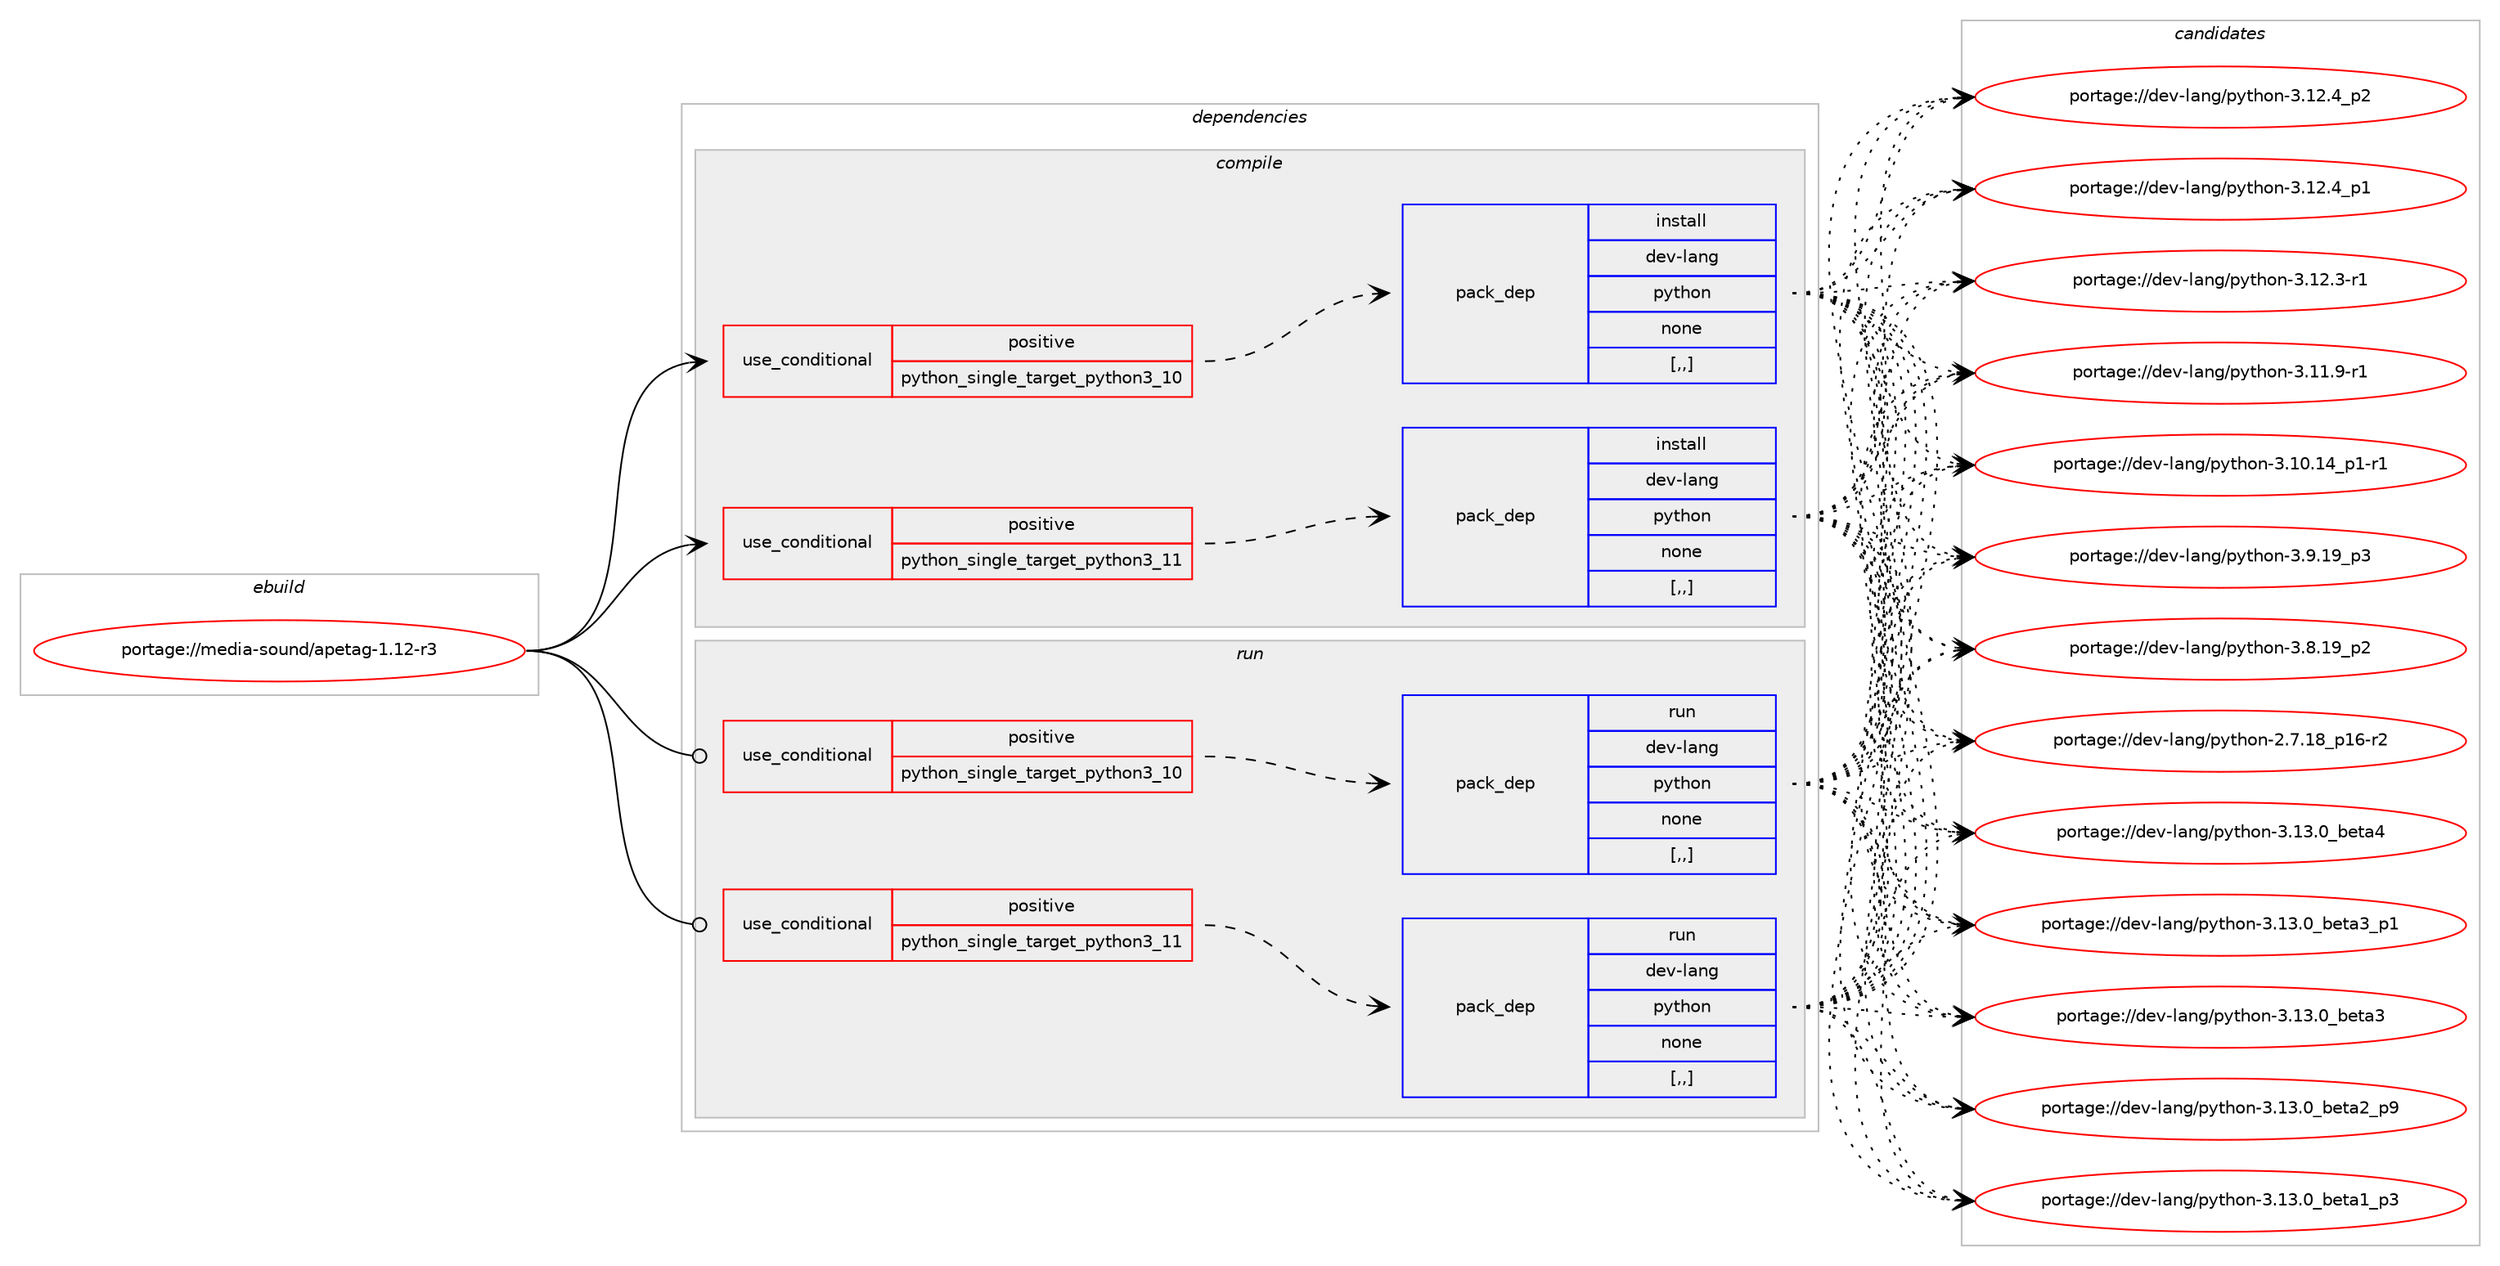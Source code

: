 digraph prolog {

# *************
# Graph options
# *************

newrank=true;
concentrate=true;
compound=true;
graph [rankdir=LR,fontname=Helvetica,fontsize=10,ranksep=1.5];#, ranksep=2.5, nodesep=0.2];
edge  [arrowhead=vee];
node  [fontname=Helvetica,fontsize=10];

# **********
# The ebuild
# **********

subgraph cluster_leftcol {
color=gray;
label=<<i>ebuild</i>>;
id [label="portage://media-sound/apetag-1.12-r3", color=red, width=4, href="../media-sound/apetag-1.12-r3.svg"];
}

# ****************
# The dependencies
# ****************

subgraph cluster_midcol {
color=gray;
label=<<i>dependencies</i>>;
subgraph cluster_compile {
fillcolor="#eeeeee";
style=filled;
label=<<i>compile</i>>;
subgraph cond78745 {
dependency311264 [label=<<TABLE BORDER="0" CELLBORDER="1" CELLSPACING="0" CELLPADDING="4"><TR><TD ROWSPAN="3" CELLPADDING="10">use_conditional</TD></TR><TR><TD>positive</TD></TR><TR><TD>python_single_target_python3_10</TD></TR></TABLE>>, shape=none, color=red];
subgraph pack230101 {
dependency311265 [label=<<TABLE BORDER="0" CELLBORDER="1" CELLSPACING="0" CELLPADDING="4" WIDTH="220"><TR><TD ROWSPAN="6" CELLPADDING="30">pack_dep</TD></TR><TR><TD WIDTH="110">install</TD></TR><TR><TD>dev-lang</TD></TR><TR><TD>python</TD></TR><TR><TD>none</TD></TR><TR><TD>[,,]</TD></TR></TABLE>>, shape=none, color=blue];
}
dependency311264:e -> dependency311265:w [weight=20,style="dashed",arrowhead="vee"];
}
id:e -> dependency311264:w [weight=20,style="solid",arrowhead="vee"];
subgraph cond78746 {
dependency311266 [label=<<TABLE BORDER="0" CELLBORDER="1" CELLSPACING="0" CELLPADDING="4"><TR><TD ROWSPAN="3" CELLPADDING="10">use_conditional</TD></TR><TR><TD>positive</TD></TR><TR><TD>python_single_target_python3_11</TD></TR></TABLE>>, shape=none, color=red];
subgraph pack230102 {
dependency311267 [label=<<TABLE BORDER="0" CELLBORDER="1" CELLSPACING="0" CELLPADDING="4" WIDTH="220"><TR><TD ROWSPAN="6" CELLPADDING="30">pack_dep</TD></TR><TR><TD WIDTH="110">install</TD></TR><TR><TD>dev-lang</TD></TR><TR><TD>python</TD></TR><TR><TD>none</TD></TR><TR><TD>[,,]</TD></TR></TABLE>>, shape=none, color=blue];
}
dependency311266:e -> dependency311267:w [weight=20,style="dashed",arrowhead="vee"];
}
id:e -> dependency311266:w [weight=20,style="solid",arrowhead="vee"];
}
subgraph cluster_compileandrun {
fillcolor="#eeeeee";
style=filled;
label=<<i>compile and run</i>>;
}
subgraph cluster_run {
fillcolor="#eeeeee";
style=filled;
label=<<i>run</i>>;
subgraph cond78747 {
dependency311268 [label=<<TABLE BORDER="0" CELLBORDER="1" CELLSPACING="0" CELLPADDING="4"><TR><TD ROWSPAN="3" CELLPADDING="10">use_conditional</TD></TR><TR><TD>positive</TD></TR><TR><TD>python_single_target_python3_10</TD></TR></TABLE>>, shape=none, color=red];
subgraph pack230103 {
dependency311269 [label=<<TABLE BORDER="0" CELLBORDER="1" CELLSPACING="0" CELLPADDING="4" WIDTH="220"><TR><TD ROWSPAN="6" CELLPADDING="30">pack_dep</TD></TR><TR><TD WIDTH="110">run</TD></TR><TR><TD>dev-lang</TD></TR><TR><TD>python</TD></TR><TR><TD>none</TD></TR><TR><TD>[,,]</TD></TR></TABLE>>, shape=none, color=blue];
}
dependency311268:e -> dependency311269:w [weight=20,style="dashed",arrowhead="vee"];
}
id:e -> dependency311268:w [weight=20,style="solid",arrowhead="odot"];
subgraph cond78748 {
dependency311270 [label=<<TABLE BORDER="0" CELLBORDER="1" CELLSPACING="0" CELLPADDING="4"><TR><TD ROWSPAN="3" CELLPADDING="10">use_conditional</TD></TR><TR><TD>positive</TD></TR><TR><TD>python_single_target_python3_11</TD></TR></TABLE>>, shape=none, color=red];
subgraph pack230104 {
dependency311271 [label=<<TABLE BORDER="0" CELLBORDER="1" CELLSPACING="0" CELLPADDING="4" WIDTH="220"><TR><TD ROWSPAN="6" CELLPADDING="30">pack_dep</TD></TR><TR><TD WIDTH="110">run</TD></TR><TR><TD>dev-lang</TD></TR><TR><TD>python</TD></TR><TR><TD>none</TD></TR><TR><TD>[,,]</TD></TR></TABLE>>, shape=none, color=blue];
}
dependency311270:e -> dependency311271:w [weight=20,style="dashed",arrowhead="vee"];
}
id:e -> dependency311270:w [weight=20,style="solid",arrowhead="odot"];
}
}

# **************
# The candidates
# **************

subgraph cluster_choices {
rank=same;
color=gray;
label=<<i>candidates</i>>;

subgraph choice230101 {
color=black;
nodesep=1;
choice1001011184510897110103471121211161041111104551464951464895981011169752 [label="portage://dev-lang/python-3.13.0_beta4", color=red, width=4,href="../dev-lang/python-3.13.0_beta4.svg"];
choice10010111845108971101034711212111610411111045514649514648959810111697519511249 [label="portage://dev-lang/python-3.13.0_beta3_p1", color=red, width=4,href="../dev-lang/python-3.13.0_beta3_p1.svg"];
choice1001011184510897110103471121211161041111104551464951464895981011169751 [label="portage://dev-lang/python-3.13.0_beta3", color=red, width=4,href="../dev-lang/python-3.13.0_beta3.svg"];
choice10010111845108971101034711212111610411111045514649514648959810111697509511257 [label="portage://dev-lang/python-3.13.0_beta2_p9", color=red, width=4,href="../dev-lang/python-3.13.0_beta2_p9.svg"];
choice10010111845108971101034711212111610411111045514649514648959810111697499511251 [label="portage://dev-lang/python-3.13.0_beta1_p3", color=red, width=4,href="../dev-lang/python-3.13.0_beta1_p3.svg"];
choice100101118451089711010347112121116104111110455146495046529511250 [label="portage://dev-lang/python-3.12.4_p2", color=red, width=4,href="../dev-lang/python-3.12.4_p2.svg"];
choice100101118451089711010347112121116104111110455146495046529511249 [label="portage://dev-lang/python-3.12.4_p1", color=red, width=4,href="../dev-lang/python-3.12.4_p1.svg"];
choice100101118451089711010347112121116104111110455146495046514511449 [label="portage://dev-lang/python-3.12.3-r1", color=red, width=4,href="../dev-lang/python-3.12.3-r1.svg"];
choice100101118451089711010347112121116104111110455146494946574511449 [label="portage://dev-lang/python-3.11.9-r1", color=red, width=4,href="../dev-lang/python-3.11.9-r1.svg"];
choice100101118451089711010347112121116104111110455146494846495295112494511449 [label="portage://dev-lang/python-3.10.14_p1-r1", color=red, width=4,href="../dev-lang/python-3.10.14_p1-r1.svg"];
choice100101118451089711010347112121116104111110455146574649579511251 [label="portage://dev-lang/python-3.9.19_p3", color=red, width=4,href="../dev-lang/python-3.9.19_p3.svg"];
choice100101118451089711010347112121116104111110455146564649579511250 [label="portage://dev-lang/python-3.8.19_p2", color=red, width=4,href="../dev-lang/python-3.8.19_p2.svg"];
choice100101118451089711010347112121116104111110455046554649569511249544511450 [label="portage://dev-lang/python-2.7.18_p16-r2", color=red, width=4,href="../dev-lang/python-2.7.18_p16-r2.svg"];
dependency311265:e -> choice1001011184510897110103471121211161041111104551464951464895981011169752:w [style=dotted,weight="100"];
dependency311265:e -> choice10010111845108971101034711212111610411111045514649514648959810111697519511249:w [style=dotted,weight="100"];
dependency311265:e -> choice1001011184510897110103471121211161041111104551464951464895981011169751:w [style=dotted,weight="100"];
dependency311265:e -> choice10010111845108971101034711212111610411111045514649514648959810111697509511257:w [style=dotted,weight="100"];
dependency311265:e -> choice10010111845108971101034711212111610411111045514649514648959810111697499511251:w [style=dotted,weight="100"];
dependency311265:e -> choice100101118451089711010347112121116104111110455146495046529511250:w [style=dotted,weight="100"];
dependency311265:e -> choice100101118451089711010347112121116104111110455146495046529511249:w [style=dotted,weight="100"];
dependency311265:e -> choice100101118451089711010347112121116104111110455146495046514511449:w [style=dotted,weight="100"];
dependency311265:e -> choice100101118451089711010347112121116104111110455146494946574511449:w [style=dotted,weight="100"];
dependency311265:e -> choice100101118451089711010347112121116104111110455146494846495295112494511449:w [style=dotted,weight="100"];
dependency311265:e -> choice100101118451089711010347112121116104111110455146574649579511251:w [style=dotted,weight="100"];
dependency311265:e -> choice100101118451089711010347112121116104111110455146564649579511250:w [style=dotted,weight="100"];
dependency311265:e -> choice100101118451089711010347112121116104111110455046554649569511249544511450:w [style=dotted,weight="100"];
}
subgraph choice230102 {
color=black;
nodesep=1;
choice1001011184510897110103471121211161041111104551464951464895981011169752 [label="portage://dev-lang/python-3.13.0_beta4", color=red, width=4,href="../dev-lang/python-3.13.0_beta4.svg"];
choice10010111845108971101034711212111610411111045514649514648959810111697519511249 [label="portage://dev-lang/python-3.13.0_beta3_p1", color=red, width=4,href="../dev-lang/python-3.13.0_beta3_p1.svg"];
choice1001011184510897110103471121211161041111104551464951464895981011169751 [label="portage://dev-lang/python-3.13.0_beta3", color=red, width=4,href="../dev-lang/python-3.13.0_beta3.svg"];
choice10010111845108971101034711212111610411111045514649514648959810111697509511257 [label="portage://dev-lang/python-3.13.0_beta2_p9", color=red, width=4,href="../dev-lang/python-3.13.0_beta2_p9.svg"];
choice10010111845108971101034711212111610411111045514649514648959810111697499511251 [label="portage://dev-lang/python-3.13.0_beta1_p3", color=red, width=4,href="../dev-lang/python-3.13.0_beta1_p3.svg"];
choice100101118451089711010347112121116104111110455146495046529511250 [label="portage://dev-lang/python-3.12.4_p2", color=red, width=4,href="../dev-lang/python-3.12.4_p2.svg"];
choice100101118451089711010347112121116104111110455146495046529511249 [label="portage://dev-lang/python-3.12.4_p1", color=red, width=4,href="../dev-lang/python-3.12.4_p1.svg"];
choice100101118451089711010347112121116104111110455146495046514511449 [label="portage://dev-lang/python-3.12.3-r1", color=red, width=4,href="../dev-lang/python-3.12.3-r1.svg"];
choice100101118451089711010347112121116104111110455146494946574511449 [label="portage://dev-lang/python-3.11.9-r1", color=red, width=4,href="../dev-lang/python-3.11.9-r1.svg"];
choice100101118451089711010347112121116104111110455146494846495295112494511449 [label="portage://dev-lang/python-3.10.14_p1-r1", color=red, width=4,href="../dev-lang/python-3.10.14_p1-r1.svg"];
choice100101118451089711010347112121116104111110455146574649579511251 [label="portage://dev-lang/python-3.9.19_p3", color=red, width=4,href="../dev-lang/python-3.9.19_p3.svg"];
choice100101118451089711010347112121116104111110455146564649579511250 [label="portage://dev-lang/python-3.8.19_p2", color=red, width=4,href="../dev-lang/python-3.8.19_p2.svg"];
choice100101118451089711010347112121116104111110455046554649569511249544511450 [label="portage://dev-lang/python-2.7.18_p16-r2", color=red, width=4,href="../dev-lang/python-2.7.18_p16-r2.svg"];
dependency311267:e -> choice1001011184510897110103471121211161041111104551464951464895981011169752:w [style=dotted,weight="100"];
dependency311267:e -> choice10010111845108971101034711212111610411111045514649514648959810111697519511249:w [style=dotted,weight="100"];
dependency311267:e -> choice1001011184510897110103471121211161041111104551464951464895981011169751:w [style=dotted,weight="100"];
dependency311267:e -> choice10010111845108971101034711212111610411111045514649514648959810111697509511257:w [style=dotted,weight="100"];
dependency311267:e -> choice10010111845108971101034711212111610411111045514649514648959810111697499511251:w [style=dotted,weight="100"];
dependency311267:e -> choice100101118451089711010347112121116104111110455146495046529511250:w [style=dotted,weight="100"];
dependency311267:e -> choice100101118451089711010347112121116104111110455146495046529511249:w [style=dotted,weight="100"];
dependency311267:e -> choice100101118451089711010347112121116104111110455146495046514511449:w [style=dotted,weight="100"];
dependency311267:e -> choice100101118451089711010347112121116104111110455146494946574511449:w [style=dotted,weight="100"];
dependency311267:e -> choice100101118451089711010347112121116104111110455146494846495295112494511449:w [style=dotted,weight="100"];
dependency311267:e -> choice100101118451089711010347112121116104111110455146574649579511251:w [style=dotted,weight="100"];
dependency311267:e -> choice100101118451089711010347112121116104111110455146564649579511250:w [style=dotted,weight="100"];
dependency311267:e -> choice100101118451089711010347112121116104111110455046554649569511249544511450:w [style=dotted,weight="100"];
}
subgraph choice230103 {
color=black;
nodesep=1;
choice1001011184510897110103471121211161041111104551464951464895981011169752 [label="portage://dev-lang/python-3.13.0_beta4", color=red, width=4,href="../dev-lang/python-3.13.0_beta4.svg"];
choice10010111845108971101034711212111610411111045514649514648959810111697519511249 [label="portage://dev-lang/python-3.13.0_beta3_p1", color=red, width=4,href="../dev-lang/python-3.13.0_beta3_p1.svg"];
choice1001011184510897110103471121211161041111104551464951464895981011169751 [label="portage://dev-lang/python-3.13.0_beta3", color=red, width=4,href="../dev-lang/python-3.13.0_beta3.svg"];
choice10010111845108971101034711212111610411111045514649514648959810111697509511257 [label="portage://dev-lang/python-3.13.0_beta2_p9", color=red, width=4,href="../dev-lang/python-3.13.0_beta2_p9.svg"];
choice10010111845108971101034711212111610411111045514649514648959810111697499511251 [label="portage://dev-lang/python-3.13.0_beta1_p3", color=red, width=4,href="../dev-lang/python-3.13.0_beta1_p3.svg"];
choice100101118451089711010347112121116104111110455146495046529511250 [label="portage://dev-lang/python-3.12.4_p2", color=red, width=4,href="../dev-lang/python-3.12.4_p2.svg"];
choice100101118451089711010347112121116104111110455146495046529511249 [label="portage://dev-lang/python-3.12.4_p1", color=red, width=4,href="../dev-lang/python-3.12.4_p1.svg"];
choice100101118451089711010347112121116104111110455146495046514511449 [label="portage://dev-lang/python-3.12.3-r1", color=red, width=4,href="../dev-lang/python-3.12.3-r1.svg"];
choice100101118451089711010347112121116104111110455146494946574511449 [label="portage://dev-lang/python-3.11.9-r1", color=red, width=4,href="../dev-lang/python-3.11.9-r1.svg"];
choice100101118451089711010347112121116104111110455146494846495295112494511449 [label="portage://dev-lang/python-3.10.14_p1-r1", color=red, width=4,href="../dev-lang/python-3.10.14_p1-r1.svg"];
choice100101118451089711010347112121116104111110455146574649579511251 [label="portage://dev-lang/python-3.9.19_p3", color=red, width=4,href="../dev-lang/python-3.9.19_p3.svg"];
choice100101118451089711010347112121116104111110455146564649579511250 [label="portage://dev-lang/python-3.8.19_p2", color=red, width=4,href="../dev-lang/python-3.8.19_p2.svg"];
choice100101118451089711010347112121116104111110455046554649569511249544511450 [label="portage://dev-lang/python-2.7.18_p16-r2", color=red, width=4,href="../dev-lang/python-2.7.18_p16-r2.svg"];
dependency311269:e -> choice1001011184510897110103471121211161041111104551464951464895981011169752:w [style=dotted,weight="100"];
dependency311269:e -> choice10010111845108971101034711212111610411111045514649514648959810111697519511249:w [style=dotted,weight="100"];
dependency311269:e -> choice1001011184510897110103471121211161041111104551464951464895981011169751:w [style=dotted,weight="100"];
dependency311269:e -> choice10010111845108971101034711212111610411111045514649514648959810111697509511257:w [style=dotted,weight="100"];
dependency311269:e -> choice10010111845108971101034711212111610411111045514649514648959810111697499511251:w [style=dotted,weight="100"];
dependency311269:e -> choice100101118451089711010347112121116104111110455146495046529511250:w [style=dotted,weight="100"];
dependency311269:e -> choice100101118451089711010347112121116104111110455146495046529511249:w [style=dotted,weight="100"];
dependency311269:e -> choice100101118451089711010347112121116104111110455146495046514511449:w [style=dotted,weight="100"];
dependency311269:e -> choice100101118451089711010347112121116104111110455146494946574511449:w [style=dotted,weight="100"];
dependency311269:e -> choice100101118451089711010347112121116104111110455146494846495295112494511449:w [style=dotted,weight="100"];
dependency311269:e -> choice100101118451089711010347112121116104111110455146574649579511251:w [style=dotted,weight="100"];
dependency311269:e -> choice100101118451089711010347112121116104111110455146564649579511250:w [style=dotted,weight="100"];
dependency311269:e -> choice100101118451089711010347112121116104111110455046554649569511249544511450:w [style=dotted,weight="100"];
}
subgraph choice230104 {
color=black;
nodesep=1;
choice1001011184510897110103471121211161041111104551464951464895981011169752 [label="portage://dev-lang/python-3.13.0_beta4", color=red, width=4,href="../dev-lang/python-3.13.0_beta4.svg"];
choice10010111845108971101034711212111610411111045514649514648959810111697519511249 [label="portage://dev-lang/python-3.13.0_beta3_p1", color=red, width=4,href="../dev-lang/python-3.13.0_beta3_p1.svg"];
choice1001011184510897110103471121211161041111104551464951464895981011169751 [label="portage://dev-lang/python-3.13.0_beta3", color=red, width=4,href="../dev-lang/python-3.13.0_beta3.svg"];
choice10010111845108971101034711212111610411111045514649514648959810111697509511257 [label="portage://dev-lang/python-3.13.0_beta2_p9", color=red, width=4,href="../dev-lang/python-3.13.0_beta2_p9.svg"];
choice10010111845108971101034711212111610411111045514649514648959810111697499511251 [label="portage://dev-lang/python-3.13.0_beta1_p3", color=red, width=4,href="../dev-lang/python-3.13.0_beta1_p3.svg"];
choice100101118451089711010347112121116104111110455146495046529511250 [label="portage://dev-lang/python-3.12.4_p2", color=red, width=4,href="../dev-lang/python-3.12.4_p2.svg"];
choice100101118451089711010347112121116104111110455146495046529511249 [label="portage://dev-lang/python-3.12.4_p1", color=red, width=4,href="../dev-lang/python-3.12.4_p1.svg"];
choice100101118451089711010347112121116104111110455146495046514511449 [label="portage://dev-lang/python-3.12.3-r1", color=red, width=4,href="../dev-lang/python-3.12.3-r1.svg"];
choice100101118451089711010347112121116104111110455146494946574511449 [label="portage://dev-lang/python-3.11.9-r1", color=red, width=4,href="../dev-lang/python-3.11.9-r1.svg"];
choice100101118451089711010347112121116104111110455146494846495295112494511449 [label="portage://dev-lang/python-3.10.14_p1-r1", color=red, width=4,href="../dev-lang/python-3.10.14_p1-r1.svg"];
choice100101118451089711010347112121116104111110455146574649579511251 [label="portage://dev-lang/python-3.9.19_p3", color=red, width=4,href="../dev-lang/python-3.9.19_p3.svg"];
choice100101118451089711010347112121116104111110455146564649579511250 [label="portage://dev-lang/python-3.8.19_p2", color=red, width=4,href="../dev-lang/python-3.8.19_p2.svg"];
choice100101118451089711010347112121116104111110455046554649569511249544511450 [label="portage://dev-lang/python-2.7.18_p16-r2", color=red, width=4,href="../dev-lang/python-2.7.18_p16-r2.svg"];
dependency311271:e -> choice1001011184510897110103471121211161041111104551464951464895981011169752:w [style=dotted,weight="100"];
dependency311271:e -> choice10010111845108971101034711212111610411111045514649514648959810111697519511249:w [style=dotted,weight="100"];
dependency311271:e -> choice1001011184510897110103471121211161041111104551464951464895981011169751:w [style=dotted,weight="100"];
dependency311271:e -> choice10010111845108971101034711212111610411111045514649514648959810111697509511257:w [style=dotted,weight="100"];
dependency311271:e -> choice10010111845108971101034711212111610411111045514649514648959810111697499511251:w [style=dotted,weight="100"];
dependency311271:e -> choice100101118451089711010347112121116104111110455146495046529511250:w [style=dotted,weight="100"];
dependency311271:e -> choice100101118451089711010347112121116104111110455146495046529511249:w [style=dotted,weight="100"];
dependency311271:e -> choice100101118451089711010347112121116104111110455146495046514511449:w [style=dotted,weight="100"];
dependency311271:e -> choice100101118451089711010347112121116104111110455146494946574511449:w [style=dotted,weight="100"];
dependency311271:e -> choice100101118451089711010347112121116104111110455146494846495295112494511449:w [style=dotted,weight="100"];
dependency311271:e -> choice100101118451089711010347112121116104111110455146574649579511251:w [style=dotted,weight="100"];
dependency311271:e -> choice100101118451089711010347112121116104111110455146564649579511250:w [style=dotted,weight="100"];
dependency311271:e -> choice100101118451089711010347112121116104111110455046554649569511249544511450:w [style=dotted,weight="100"];
}
}

}
